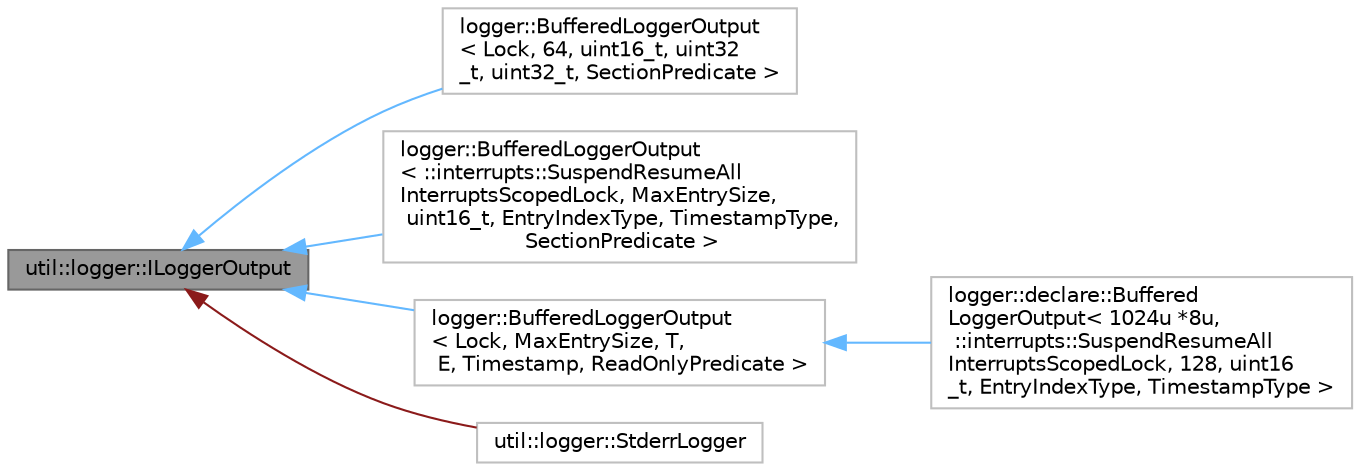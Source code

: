 digraph "util::logger::ILoggerOutput"
{
 // LATEX_PDF_SIZE
  bgcolor="transparent";
  edge [fontname=Helvetica,fontsize=10,labelfontname=Helvetica,labelfontsize=10];
  node [fontname=Helvetica,fontsize=10,shape=box,height=0.2,width=0.4];
  rankdir="LR";
  Node1 [id="Node000001",label="util::logger::ILoggerOutput",height=0.2,width=0.4,color="gray40", fillcolor="grey60", style="filled", fontcolor="black",tooltip=" "];
  Node1 -> Node2 [id="edge1_Node000001_Node000002",dir="back",color="steelblue1",style="solid",tooltip=" "];
  Node2 [id="Node000002",label="logger::BufferedLoggerOutput\l\< Lock, 64, uint16_t, uint32\l_t, uint32_t, SectionPredicate \>",height=0.2,width=0.4,color="grey75", fillcolor="white", style="filled",URL="$d4/d2b/classlogger_1_1BufferedLoggerOutput.html",tooltip=" "];
  Node1 -> Node3 [id="edge2_Node000001_Node000003",dir="back",color="steelblue1",style="solid",tooltip=" "];
  Node3 [id="Node000003",label="logger::BufferedLoggerOutput\l\< ::interrupts::SuspendResumeAll\lInterruptsScopedLock, MaxEntrySize,\l uint16_t, EntryIndexType, TimestampType,\l SectionPredicate \>",height=0.2,width=0.4,color="grey75", fillcolor="white", style="filled",URL="$d4/d2b/classlogger_1_1BufferedLoggerOutput.html",tooltip=" "];
  Node1 -> Node4 [id="edge3_Node000001_Node000004",dir="back",color="steelblue1",style="solid",tooltip=" "];
  Node4 [id="Node000004",label="logger::BufferedLoggerOutput\l\< Lock, MaxEntrySize, T,\l E, Timestamp, ReadOnlyPredicate \>",height=0.2,width=0.4,color="grey75", fillcolor="white", style="filled",URL="$d4/d2b/classlogger_1_1BufferedLoggerOutput.html",tooltip=" "];
  Node4 -> Node5 [id="edge4_Node000004_Node000005",dir="back",color="steelblue1",style="solid",tooltip=" "];
  Node5 [id="Node000005",label="logger::declare::Buffered\lLoggerOutput\< 1024u *8u,\l ::interrupts::SuspendResumeAll\lInterruptsScopedLock, 128, uint16\l_t, EntryIndexType, TimestampType \>",height=0.2,width=0.4,color="grey75", fillcolor="white", style="filled",tooltip=" "];
  Node1 -> Node6 [id="edge5_Node000001_Node000006",dir="back",color="firebrick4",style="solid",tooltip=" "];
  Node6 [id="Node000006",label="util::logger::StderrLogger",height=0.2,width=0.4,color="grey75", fillcolor="white", style="filled",URL="$d2/d08/classutil_1_1logger_1_1StderrLogger.html",tooltip=" "];
}
